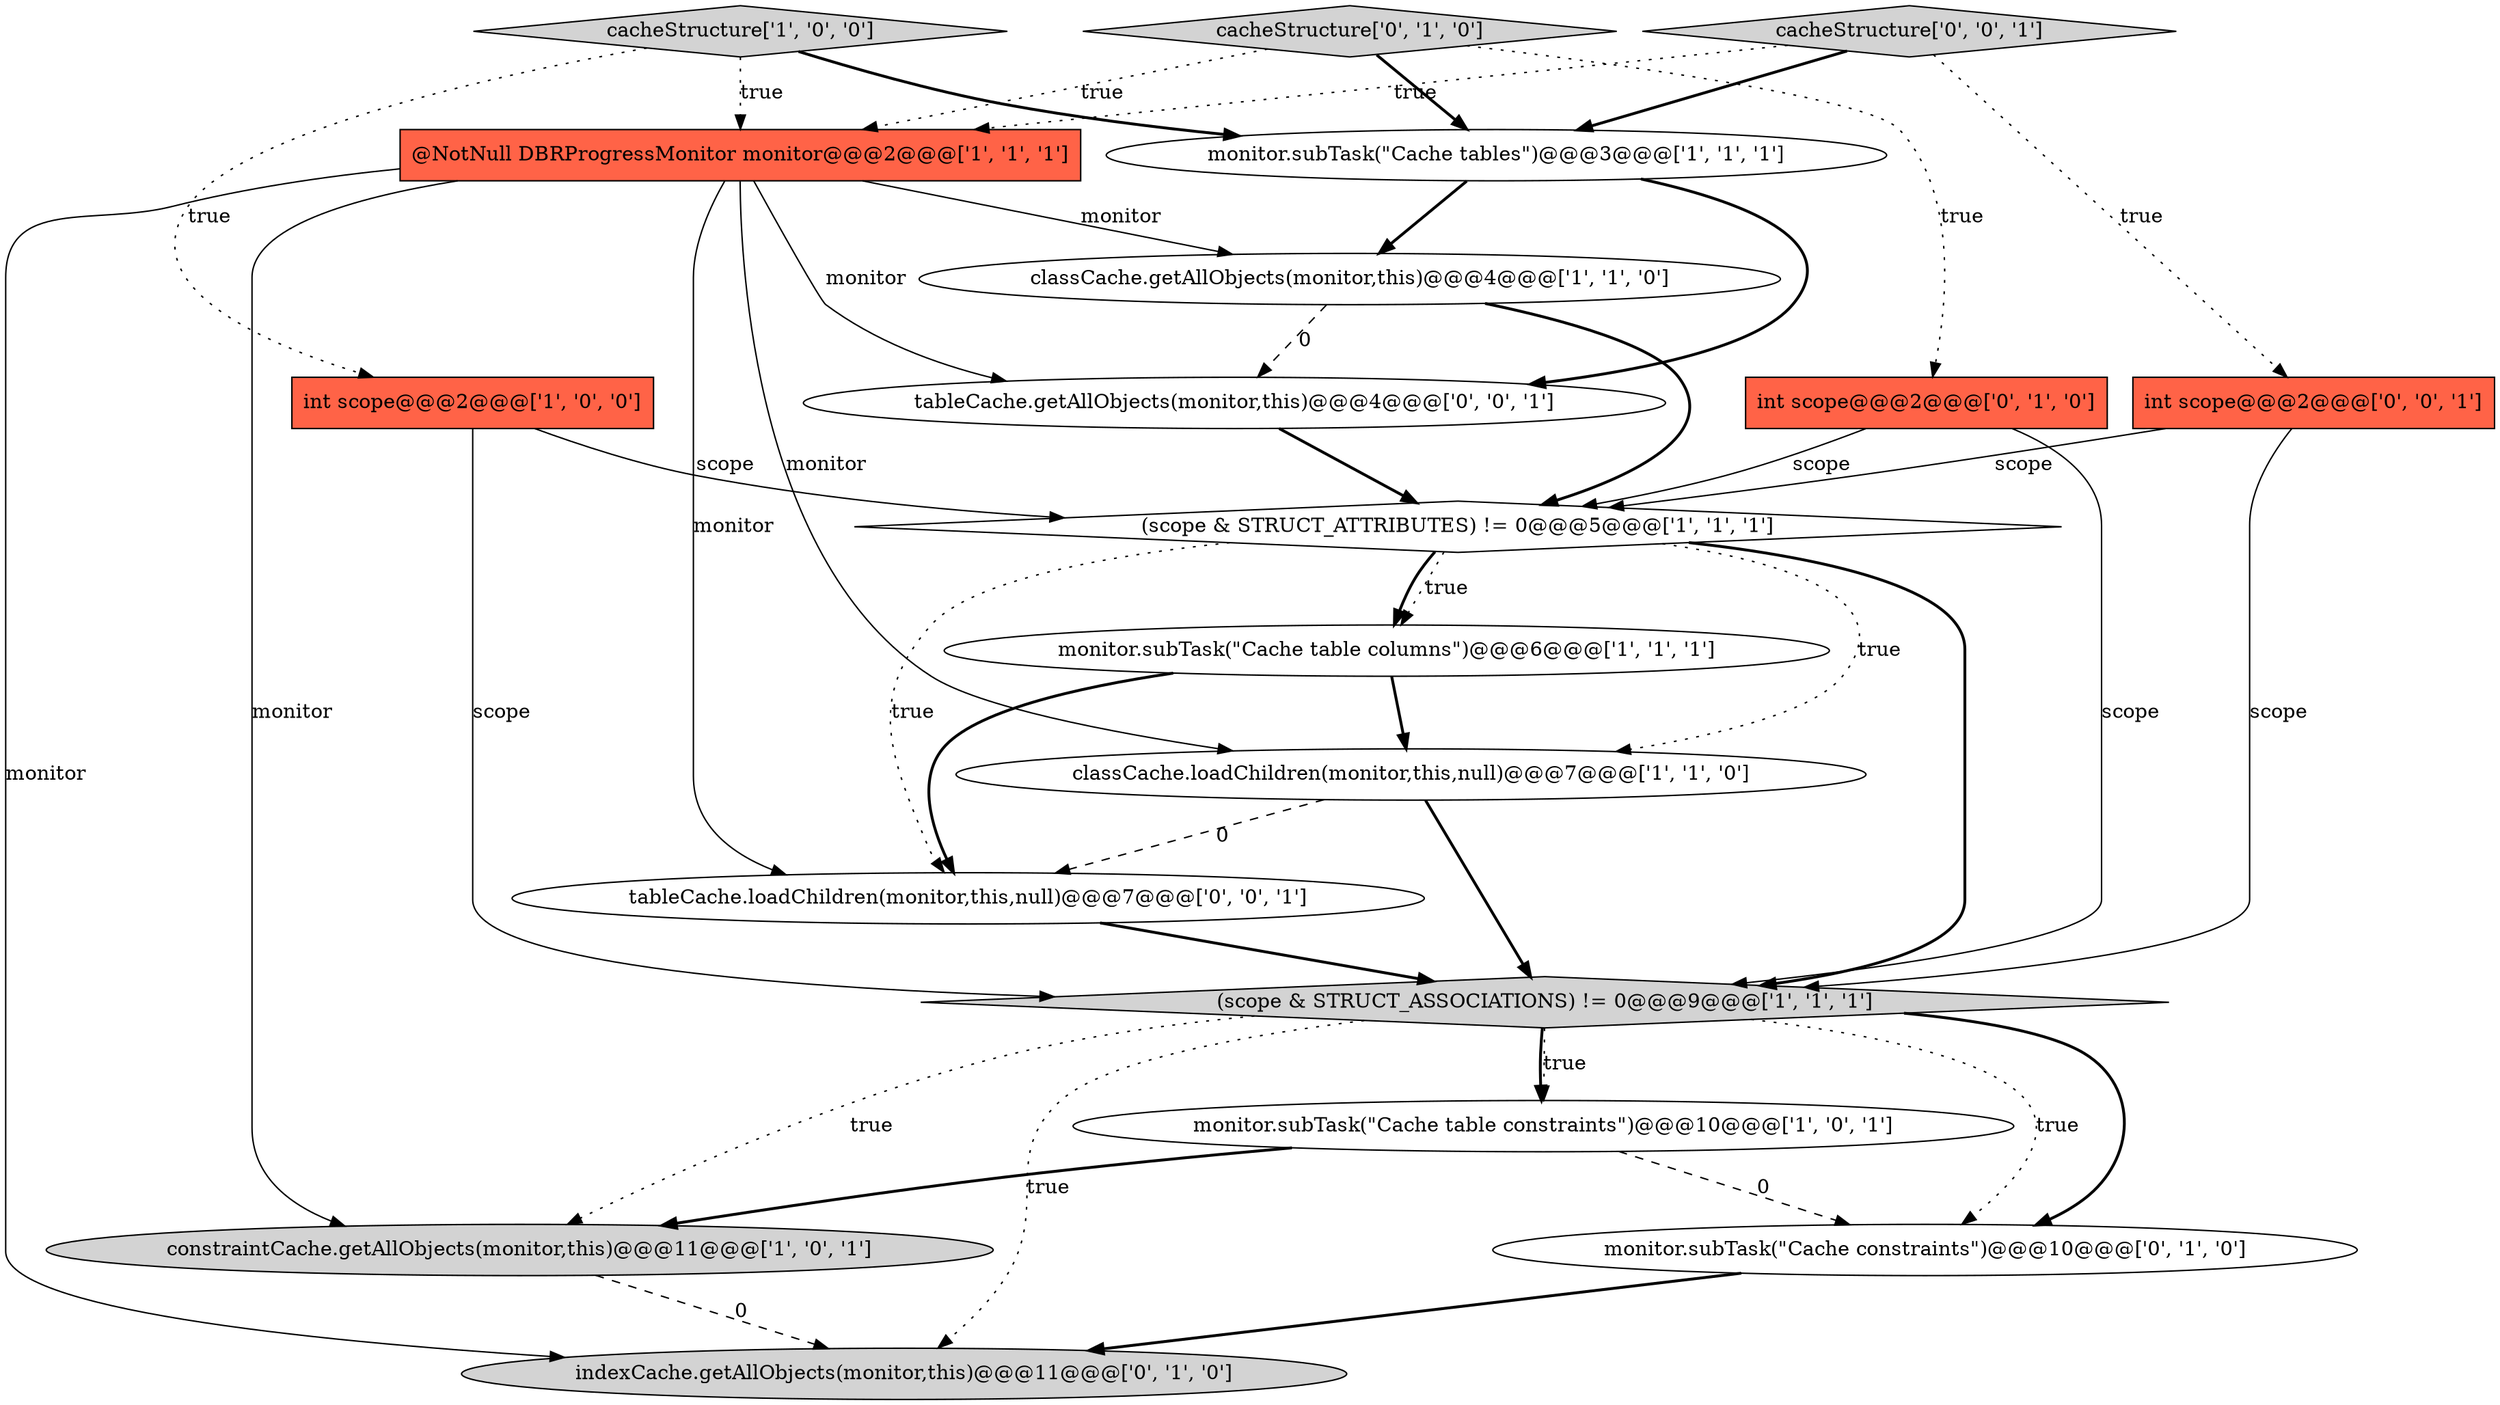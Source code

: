 digraph {
13 [style = filled, label = "cacheStructure['0', '1', '0']", fillcolor = lightgray, shape = diamond image = "AAA0AAABBB2BBB"];
0 [style = filled, label = "classCache.loadChildren(monitor,this,null)@@@7@@@['1', '1', '0']", fillcolor = white, shape = ellipse image = "AAA0AAABBB1BBB"];
9 [style = filled, label = "cacheStructure['1', '0', '0']", fillcolor = lightgray, shape = diamond image = "AAA0AAABBB1BBB"];
15 [style = filled, label = "tableCache.getAllObjects(monitor,this)@@@4@@@['0', '0', '1']", fillcolor = white, shape = ellipse image = "AAA0AAABBB3BBB"];
14 [style = filled, label = "monitor.subTask(\"Cache constraints\")@@@10@@@['0', '1', '0']", fillcolor = white, shape = ellipse image = "AAA1AAABBB2BBB"];
6 [style = filled, label = "constraintCache.getAllObjects(monitor,this)@@@11@@@['1', '0', '1']", fillcolor = lightgray, shape = ellipse image = "AAA0AAABBB1BBB"];
16 [style = filled, label = "int scope@@@2@@@['0', '0', '1']", fillcolor = tomato, shape = box image = "AAA0AAABBB3BBB"];
18 [style = filled, label = "cacheStructure['0', '0', '1']", fillcolor = lightgray, shape = diamond image = "AAA0AAABBB3BBB"];
4 [style = filled, label = "monitor.subTask(\"Cache table constraints\")@@@10@@@['1', '0', '1']", fillcolor = white, shape = ellipse image = "AAA0AAABBB1BBB"];
5 [style = filled, label = "int scope@@@2@@@['1', '0', '0']", fillcolor = tomato, shape = box image = "AAA0AAABBB1BBB"];
2 [style = filled, label = "classCache.getAllObjects(monitor,this)@@@4@@@['1', '1', '0']", fillcolor = white, shape = ellipse image = "AAA0AAABBB1BBB"];
10 [style = filled, label = "@NotNull DBRProgressMonitor monitor@@@2@@@['1', '1', '1']", fillcolor = tomato, shape = box image = "AAA0AAABBB1BBB"];
1 [style = filled, label = "monitor.subTask(\"Cache tables\")@@@3@@@['1', '1', '1']", fillcolor = white, shape = ellipse image = "AAA0AAABBB1BBB"];
8 [style = filled, label = "(scope & STRUCT_ATTRIBUTES) != 0@@@5@@@['1', '1', '1']", fillcolor = white, shape = diamond image = "AAA0AAABBB1BBB"];
3 [style = filled, label = "monitor.subTask(\"Cache table columns\")@@@6@@@['1', '1', '1']", fillcolor = white, shape = ellipse image = "AAA0AAABBB1BBB"];
17 [style = filled, label = "tableCache.loadChildren(monitor,this,null)@@@7@@@['0', '0', '1']", fillcolor = white, shape = ellipse image = "AAA0AAABBB3BBB"];
7 [style = filled, label = "(scope & STRUCT_ASSOCIATIONS) != 0@@@9@@@['1', '1', '1']", fillcolor = lightgray, shape = diamond image = "AAA0AAABBB1BBB"];
12 [style = filled, label = "indexCache.getAllObjects(monitor,this)@@@11@@@['0', '1', '0']", fillcolor = lightgray, shape = ellipse image = "AAA1AAABBB2BBB"];
11 [style = filled, label = "int scope@@@2@@@['0', '1', '0']", fillcolor = tomato, shape = box image = "AAA0AAABBB2BBB"];
11->8 [style = solid, label="scope"];
4->6 [style = bold, label=""];
7->4 [style = dotted, label="true"];
5->7 [style = solid, label="scope"];
10->15 [style = solid, label="monitor"];
4->14 [style = dashed, label="0"];
9->5 [style = dotted, label="true"];
10->12 [style = solid, label="monitor"];
0->7 [style = bold, label=""];
10->0 [style = solid, label="monitor"];
10->6 [style = solid, label="monitor"];
7->12 [style = dotted, label="true"];
5->8 [style = solid, label="scope"];
13->11 [style = dotted, label="true"];
11->7 [style = solid, label="scope"];
13->10 [style = dotted, label="true"];
14->12 [style = bold, label=""];
2->15 [style = dashed, label="0"];
16->7 [style = solid, label="scope"];
8->3 [style = bold, label=""];
2->8 [style = bold, label=""];
9->10 [style = dotted, label="true"];
10->17 [style = solid, label="monitor"];
7->14 [style = bold, label=""];
18->16 [style = dotted, label="true"];
3->17 [style = bold, label=""];
6->12 [style = dashed, label="0"];
16->8 [style = solid, label="scope"];
7->4 [style = bold, label=""];
7->14 [style = dotted, label="true"];
3->0 [style = bold, label=""];
0->17 [style = dashed, label="0"];
1->15 [style = bold, label=""];
13->1 [style = bold, label=""];
18->10 [style = dotted, label="true"];
8->7 [style = bold, label=""];
18->1 [style = bold, label=""];
8->3 [style = dotted, label="true"];
17->7 [style = bold, label=""];
10->2 [style = solid, label="monitor"];
15->8 [style = bold, label=""];
9->1 [style = bold, label=""];
1->2 [style = bold, label=""];
8->17 [style = dotted, label="true"];
8->0 [style = dotted, label="true"];
7->6 [style = dotted, label="true"];
}

